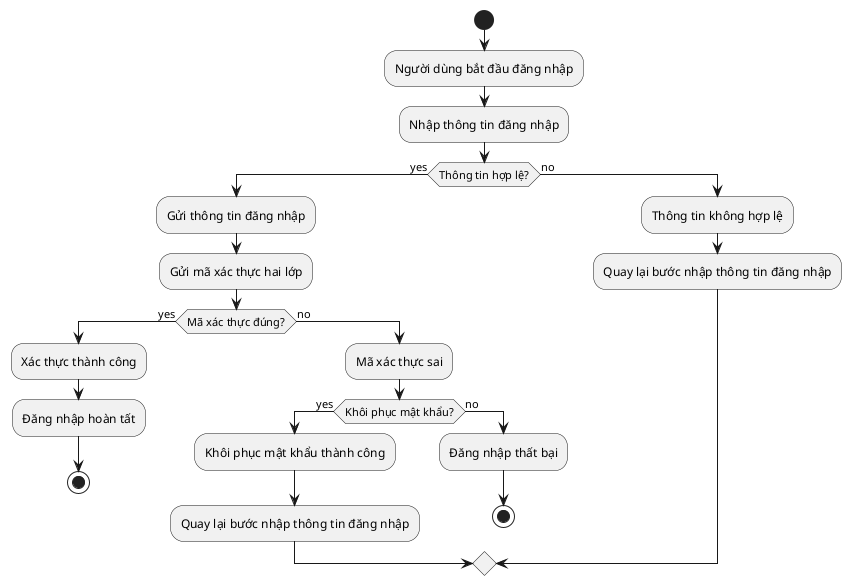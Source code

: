 ```plantuml
@startuml
start
:Người dùng bắt đầu đăng nhập;
:Nhập thông tin đăng nhập;
if (Thông tin hợp lệ?) then (yes)
  :Gửi thông tin đăng nhập;
  :Gửi mã xác thực hai lớp;
  if (Mã xác thực đúng?) then (yes)
    :Xác thực thành công;
    :Đăng nhập hoàn tất;
    stop
  else (no)
    :Mã xác thực sai;
    if (Khôi phục mật khẩu?) then (yes)
      :Khôi phục mật khẩu thành công;
      :Quay lại bước nhập thông tin đăng nhập;
    else (no)
      :Đăng nhập thất bại;
      stop
    endif
  endif
else (no)
  :Thông tin không hợp lệ;
  :Quay lại bước nhập thông tin đăng nhập;
endif
@enduml